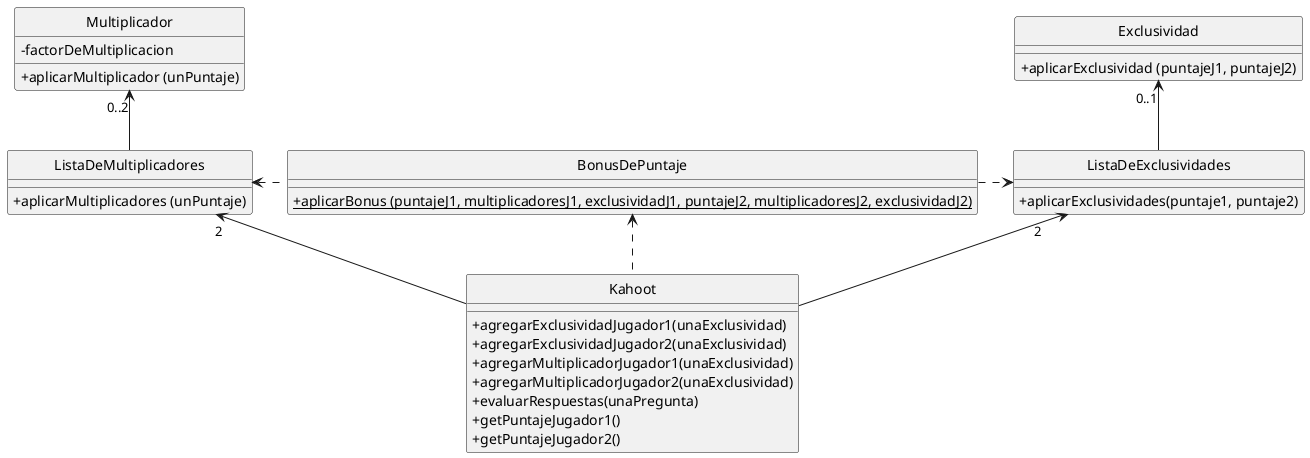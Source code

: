 @startuml

skinparam classAttributeIconSize 0
skinparam shadowing false
hide circle

class Kahoot {
    +agregarExclusividadJugador1(unaExclusividad)
    +agregarExclusividadJugador2(unaExclusividad)
    +agregarMultiplicadorJugador1(unaExclusividad)
    +agregarMultiplicadorJugador2(unaExclusividad)
    +evaluarRespuestas(unaPregunta)
    +getPuntajeJugador1()
    +getPuntajeJugador2()
}

class Multiplicador {
    -factorDeMultiplicacion
    +aplicarMultiplicador (unPuntaje)
}

class Exclusividad {
    +aplicarExclusividad (puntajeJ1, puntajeJ2)
}

class ListaDeExclusividades {
    +aplicarExclusividades(puntaje1, puntaje2)
}

class BonusDePuntaje {
    +{static}aplicarBonus (puntajeJ1, multiplicadoresJ1, exclusividadJ1, puntajeJ2, multiplicadoresJ2, exclusividadJ2)
}

class ListaDeMultiplicadores {
    +aplicarMultiplicadores (unPuntaje)
}

ListaDeMultiplicadores "2   "<-- Kahoot
BonusDePuntaje <.. Kahoot
ListaDeExclusividades "2  "<-- Kahoot

Multiplicador"0..2" <--  ListaDeMultiplicadores
Exclusividad "0..1" <-- ListaDeExclusividades

BonusDePuntaje .> ListaDeExclusividades
ListaDeMultiplicadores <. BonusDePuntaje

@enduml